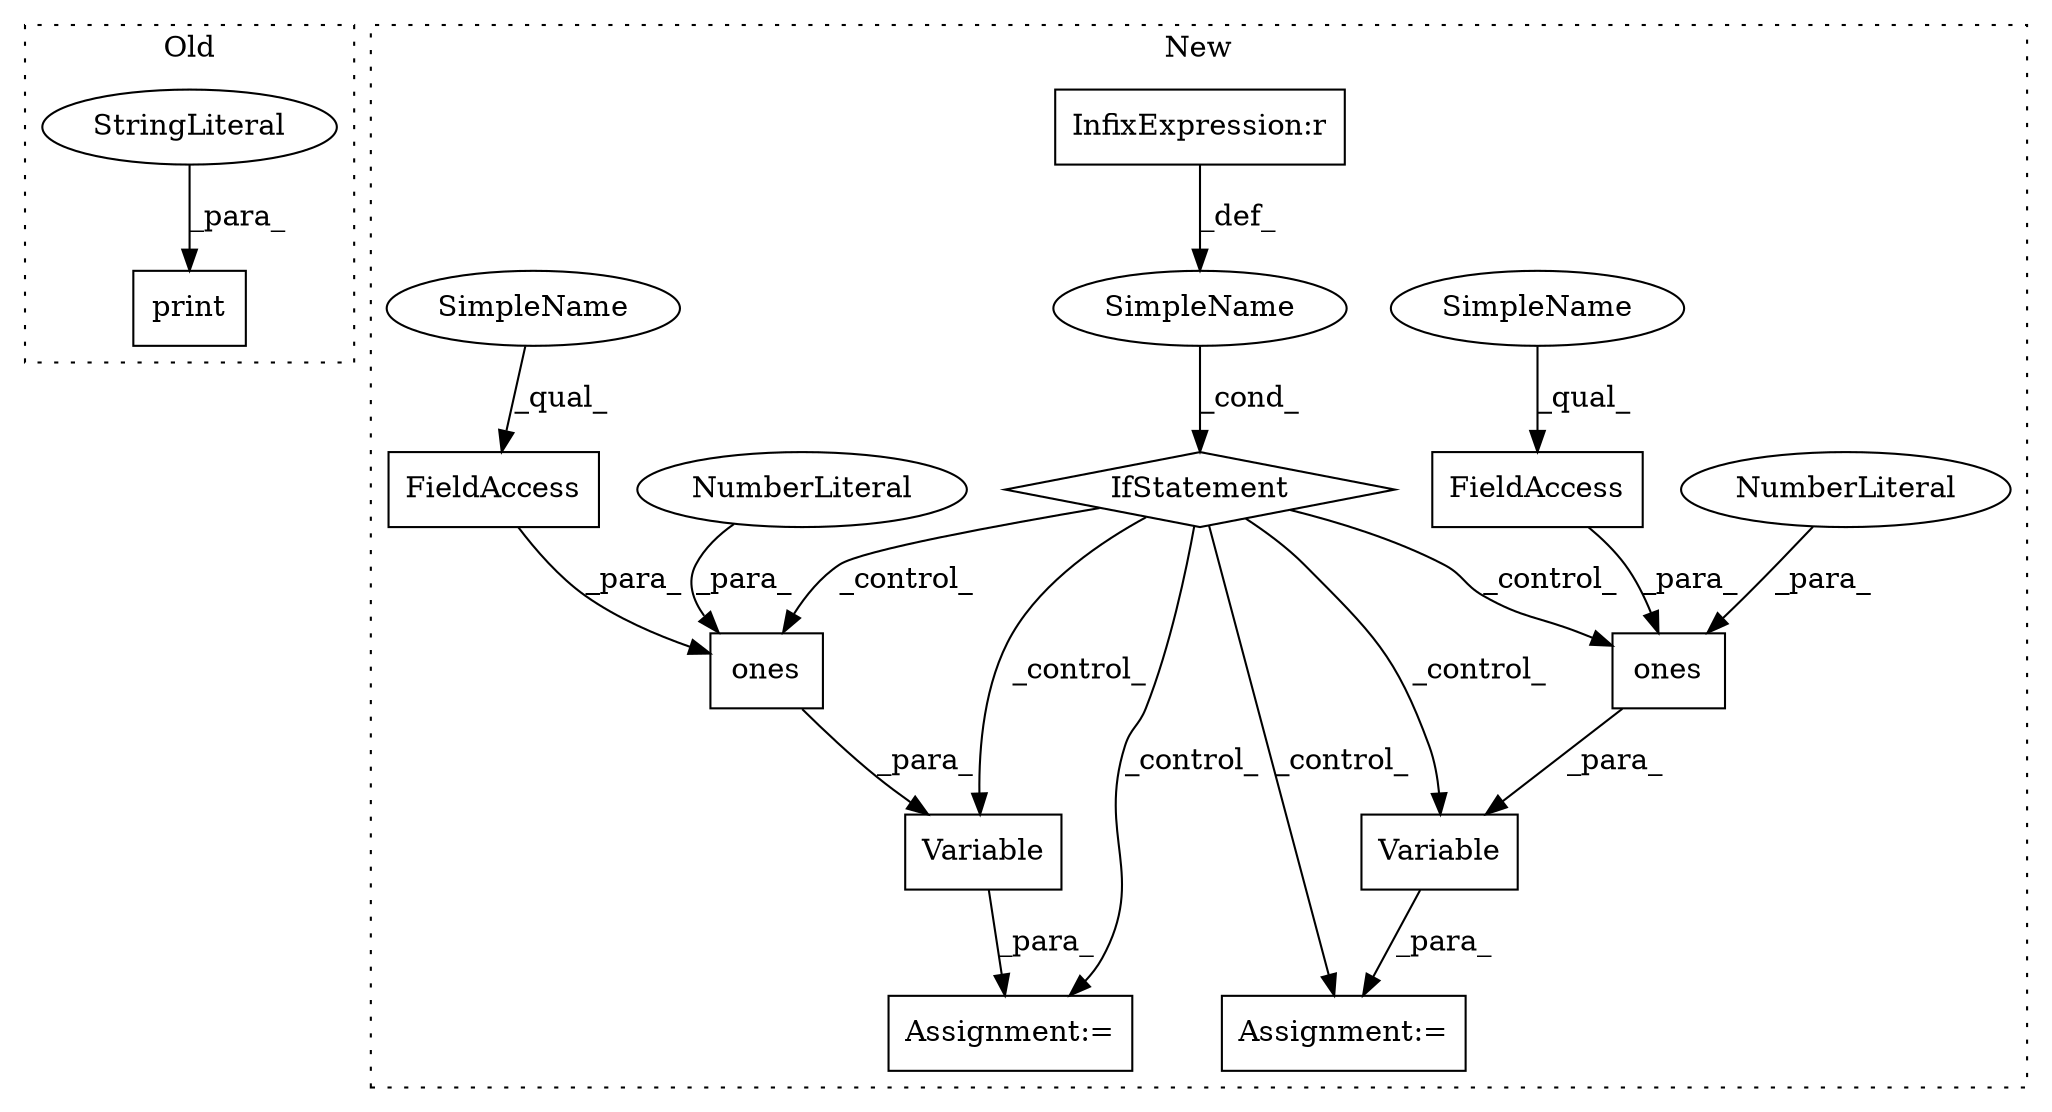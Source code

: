 digraph G {
subgraph cluster0 {
1 [label="print" a="32" s="3808,3874" l="6,1" shape="box"];
3 [label="StringLiteral" a="45" s="3814" l="60" shape="ellipse"];
label = "Old";
style="dotted";
}
subgraph cluster1 {
2 [label="Variable" a="32" s="3979,4012" l="9,1" shape="box"];
4 [label="Assignment:=" a="7" s="3978" l="1" shape="box"];
5 [label="SimpleName" a="42" s="" l="" shape="ellipse"];
6 [label="InfixExpression:r" a="27" s="3882" l="4" shape="box"];
7 [label="Variable" a="32" s="3911,3944" l="9,1" shape="box"];
8 [label="IfStatement" a="25" s="3862,3889" l="4,2" shape="diamond"];
9 [label="ones" a="32" s="3994,4011" l="5,1" shape="box"];
10 [label="NumberLiteral" a="34" s="3999" l="1" shape="ellipse"];
11 [label="FieldAccess" a="22" s="4001" l="10" shape="box"];
12 [label="FieldAccess" a="22" s="3933" l="10" shape="box"];
13 [label="ones" a="32" s="3926,3943" l="5,1" shape="box"];
14 [label="NumberLiteral" a="34" s="3931" l="1" shape="ellipse"];
15 [label="Assignment:=" a="7" s="3910" l="1" shape="box"];
16 [label="SimpleName" a="42" s="4001" l="3" shape="ellipse"];
17 [label="SimpleName" a="42" s="3933" l="3" shape="ellipse"];
label = "New";
style="dotted";
}
2 -> 4 [label="_para_"];
3 -> 1 [label="_para_"];
5 -> 8 [label="_cond_"];
6 -> 5 [label="_def_"];
7 -> 15 [label="_para_"];
8 -> 4 [label="_control_"];
8 -> 2 [label="_control_"];
8 -> 13 [label="_control_"];
8 -> 9 [label="_control_"];
8 -> 15 [label="_control_"];
8 -> 7 [label="_control_"];
9 -> 2 [label="_para_"];
10 -> 9 [label="_para_"];
11 -> 9 [label="_para_"];
12 -> 13 [label="_para_"];
13 -> 7 [label="_para_"];
14 -> 13 [label="_para_"];
16 -> 11 [label="_qual_"];
17 -> 12 [label="_qual_"];
}